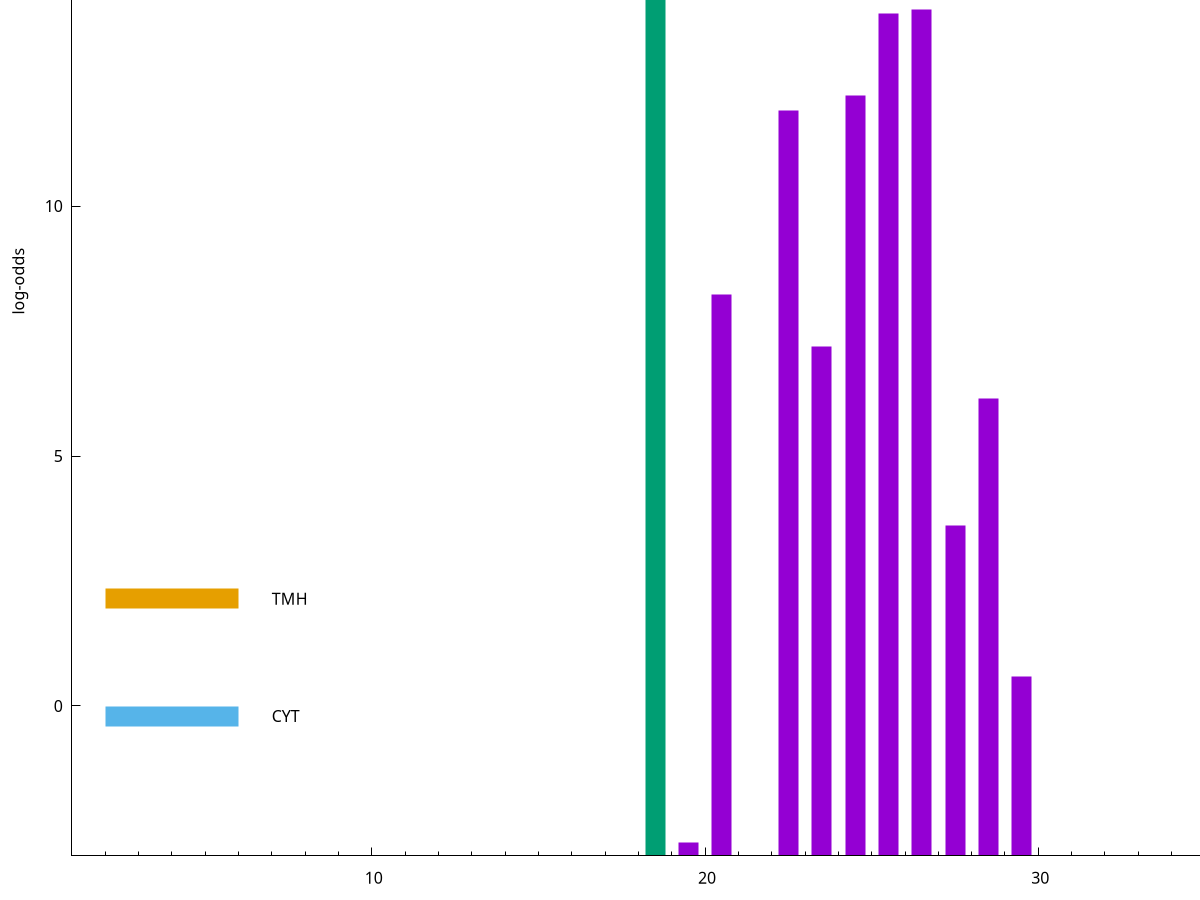 set title "LipoP predictions for SRR5666585.gff"
set size 2., 1.4
set xrange [1:70] 
set mxtics 10
set yrange [-3:20]
set y2range [0:23]
set ylabel "log-odds"
set term postscript eps color solid "Helvetica" 30
set output "SRR5666585.gff1.eps"
set arrow from 2,15.3178 to 6,15.3178 nohead lt 2 lw 20
set label "SpII" at 7,15.3178
set arrow from 2,15.2692 to 6,15.2692 nohead lt 1 lw 20
set label "SpI" at 7,15.2692
set arrow from 2,2.14605 to 6,2.14605 nohead lt 4 lw 20
set label "TMH" at 7,2.14605
set arrow from 2,-0.200913 to 6,-0.200913 nohead lt 3 lw 20
set label "CYT" at 7,-0.200913
set arrow from 2,15.3178 to 6,15.3178 nohead lt 2 lw 20
set label "SpII" at 7,15.3178
# NOTE: The scores below are the log-odds scores with the threshold
# NOTE: subtracted (a hack to make gnuplot make the histogram all
# NOTE: look nice).
plot "-" axes x1y2 title "" with impulses lt 2 lw 20, "-" axes x1y2 title "" with impulses lt 1 lw 20
18.500000 18.317800
e
26.500000 16.926900
25.500000 16.849400
24.500000 15.217300
22.500000 14.914000
20.500000 11.232820
23.500000 10.199260
28.500000 9.150460
27.500000 6.604920
29.500000 3.583697
19.500000 0.260070
e
exit

